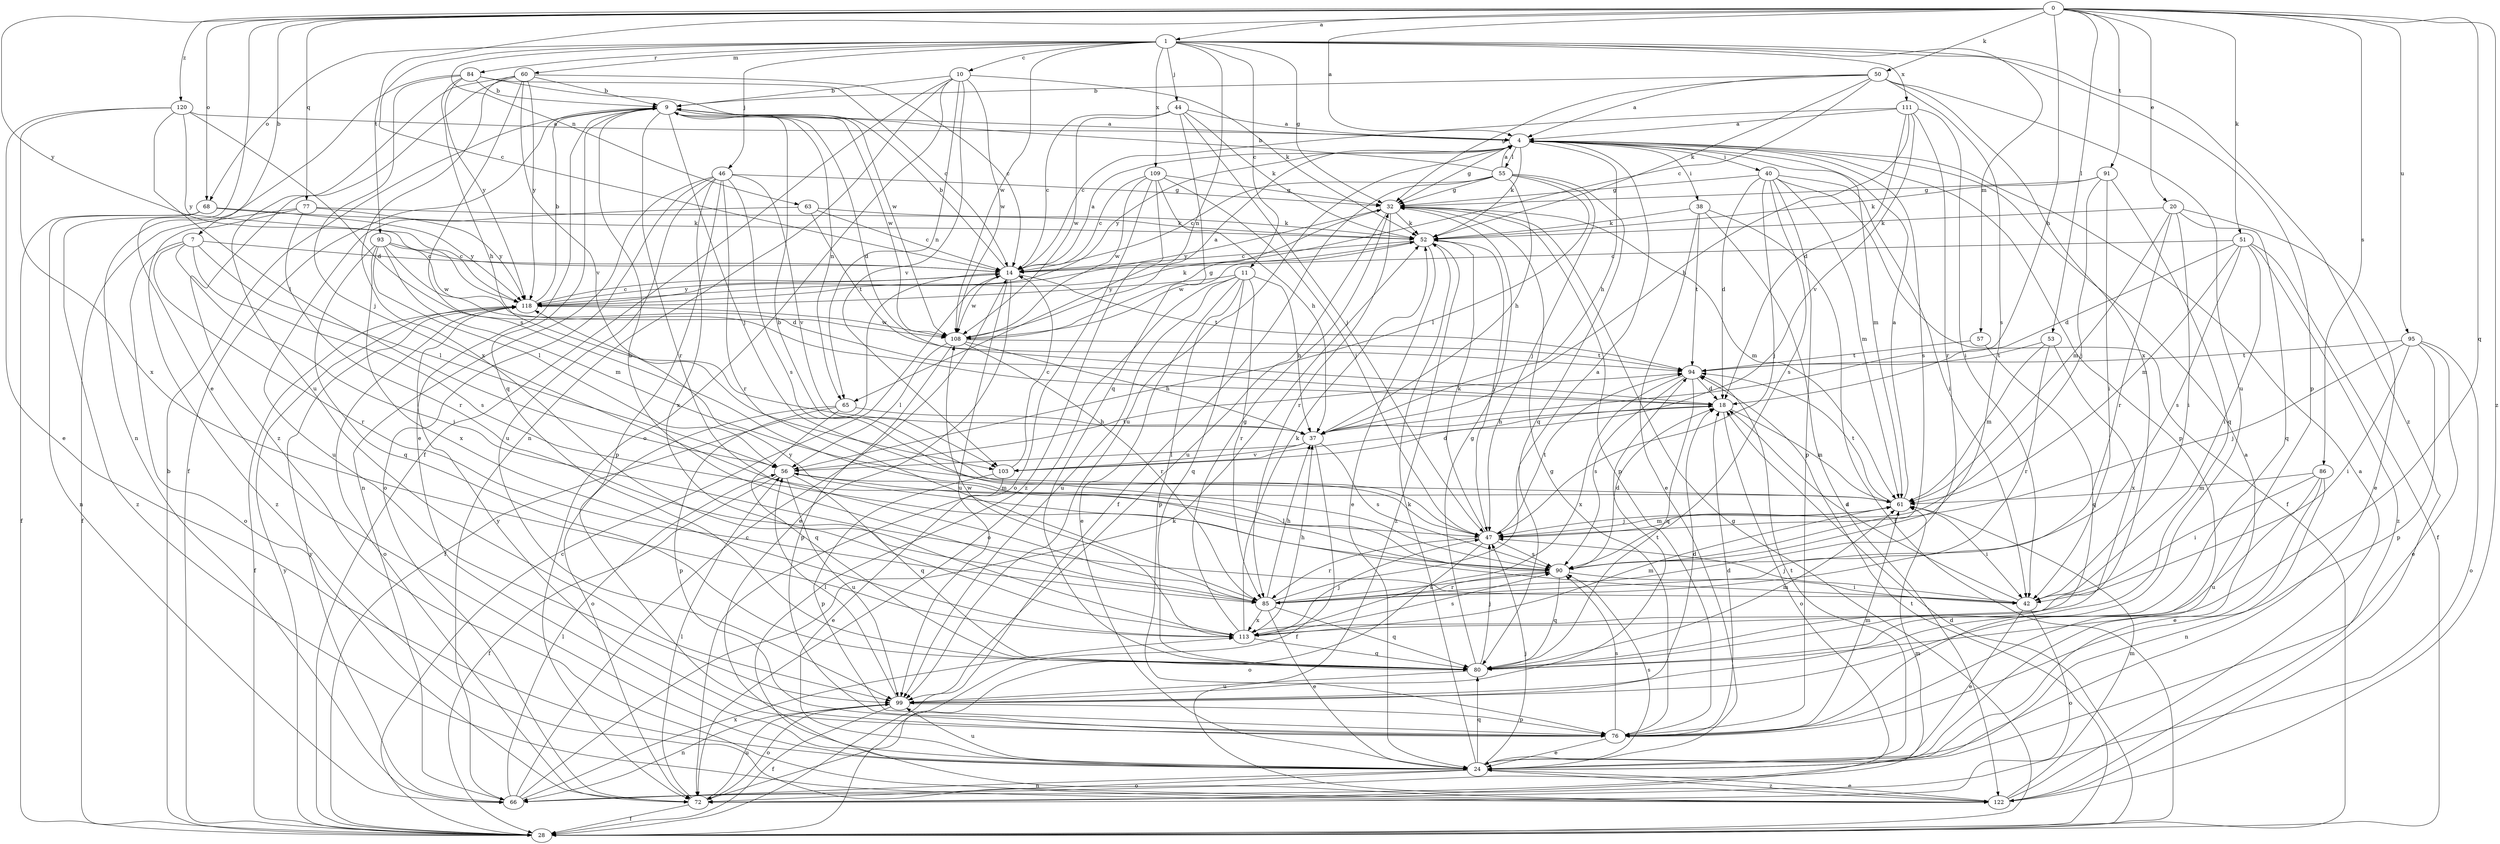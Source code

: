strict digraph  {
0;
1;
4;
7;
9;
10;
11;
14;
18;
20;
24;
28;
32;
37;
38;
40;
42;
44;
46;
47;
50;
51;
52;
53;
55;
56;
57;
60;
61;
63;
65;
66;
68;
72;
76;
77;
80;
84;
85;
86;
90;
91;
93;
94;
95;
99;
103;
108;
109;
111;
113;
118;
120;
122;
0 -> 1  [label=a];
0 -> 4  [label=a];
0 -> 7  [label=b];
0 -> 20  [label=e];
0 -> 24  [label=e];
0 -> 37  [label=h];
0 -> 50  [label=k];
0 -> 51  [label=k];
0 -> 53  [label=l];
0 -> 68  [label=o];
0 -> 77  [label=q];
0 -> 80  [label=q];
0 -> 86  [label=s];
0 -> 91  [label=t];
0 -> 93  [label=t];
0 -> 95  [label=u];
0 -> 118  [label=y];
0 -> 120  [label=z];
0 -> 122  [label=z];
1 -> 10  [label=c];
1 -> 11  [label=c];
1 -> 14  [label=c];
1 -> 32  [label=g];
1 -> 44  [label=j];
1 -> 46  [label=j];
1 -> 57  [label=m];
1 -> 60  [label=m];
1 -> 63  [label=n];
1 -> 65  [label=n];
1 -> 68  [label=o];
1 -> 76  [label=p];
1 -> 84  [label=r];
1 -> 108  [label=w];
1 -> 109  [label=x];
1 -> 111  [label=x];
1 -> 122  [label=z];
4 -> 32  [label=g];
4 -> 37  [label=h];
4 -> 38  [label=i];
4 -> 40  [label=i];
4 -> 52  [label=k];
4 -> 55  [label=l];
4 -> 61  [label=m];
4 -> 76  [label=p];
4 -> 90  [label=s];
4 -> 99  [label=u];
4 -> 118  [label=y];
7 -> 14  [label=c];
7 -> 42  [label=i];
7 -> 56  [label=l];
7 -> 72  [label=o];
7 -> 85  [label=r];
7 -> 90  [label=s];
9 -> 4  [label=a];
9 -> 18  [label=d];
9 -> 24  [label=e];
9 -> 28  [label=f];
9 -> 47  [label=j];
9 -> 65  [label=n];
9 -> 80  [label=q];
9 -> 85  [label=r];
9 -> 108  [label=w];
10 -> 9  [label=b];
10 -> 28  [label=f];
10 -> 52  [label=k];
10 -> 65  [label=n];
10 -> 66  [label=n];
10 -> 72  [label=o];
10 -> 103  [label=v];
10 -> 108  [label=w];
11 -> 24  [label=e];
11 -> 37  [label=h];
11 -> 72  [label=o];
11 -> 76  [label=p];
11 -> 80  [label=q];
11 -> 85  [label=r];
11 -> 99  [label=u];
11 -> 118  [label=y];
14 -> 4  [label=a];
14 -> 9  [label=b];
14 -> 24  [label=e];
14 -> 28  [label=f];
14 -> 94  [label=t];
14 -> 99  [label=u];
14 -> 108  [label=w];
14 -> 118  [label=y];
18 -> 37  [label=h];
18 -> 61  [label=m];
18 -> 72  [label=o];
20 -> 24  [label=e];
20 -> 42  [label=i];
20 -> 52  [label=k];
20 -> 61  [label=m];
20 -> 80  [label=q];
20 -> 85  [label=r];
24 -> 4  [label=a];
24 -> 47  [label=j];
24 -> 52  [label=k];
24 -> 66  [label=n];
24 -> 72  [label=o];
24 -> 80  [label=q];
24 -> 90  [label=s];
24 -> 94  [label=t];
24 -> 99  [label=u];
24 -> 122  [label=z];
28 -> 9  [label=b];
28 -> 14  [label=c];
28 -> 18  [label=d];
28 -> 32  [label=g];
28 -> 94  [label=t];
28 -> 118  [label=y];
32 -> 52  [label=k];
32 -> 61  [label=m];
32 -> 76  [label=p];
32 -> 85  [label=r];
32 -> 99  [label=u];
32 -> 118  [label=y];
37 -> 28  [label=f];
37 -> 56  [label=l];
37 -> 90  [label=s];
37 -> 103  [label=v];
38 -> 24  [label=e];
38 -> 28  [label=f];
38 -> 52  [label=k];
38 -> 94  [label=t];
38 -> 122  [label=z];
40 -> 18  [label=d];
40 -> 28  [label=f];
40 -> 32  [label=g];
40 -> 42  [label=i];
40 -> 47  [label=j];
40 -> 61  [label=m];
40 -> 76  [label=p];
40 -> 90  [label=s];
42 -> 18  [label=d];
42 -> 24  [label=e];
42 -> 47  [label=j];
42 -> 72  [label=o];
42 -> 118  [label=y];
44 -> 4  [label=a];
44 -> 14  [label=c];
44 -> 47  [label=j];
44 -> 52  [label=k];
44 -> 80  [label=q];
44 -> 108  [label=w];
46 -> 32  [label=g];
46 -> 66  [label=n];
46 -> 72  [label=o];
46 -> 76  [label=p];
46 -> 85  [label=r];
46 -> 90  [label=s];
46 -> 99  [label=u];
46 -> 103  [label=v];
46 -> 113  [label=x];
47 -> 9  [label=b];
47 -> 52  [label=k];
47 -> 61  [label=m];
47 -> 72  [label=o];
47 -> 85  [label=r];
47 -> 90  [label=s];
47 -> 94  [label=t];
50 -> 4  [label=a];
50 -> 9  [label=b];
50 -> 14  [label=c];
50 -> 32  [label=g];
50 -> 52  [label=k];
50 -> 90  [label=s];
50 -> 99  [label=u];
50 -> 113  [label=x];
51 -> 14  [label=c];
51 -> 18  [label=d];
51 -> 28  [label=f];
51 -> 42  [label=i];
51 -> 61  [label=m];
51 -> 90  [label=s];
51 -> 122  [label=z];
52 -> 14  [label=c];
52 -> 24  [label=e];
52 -> 47  [label=j];
52 -> 108  [label=w];
52 -> 122  [label=z];
53 -> 61  [label=m];
53 -> 85  [label=r];
53 -> 94  [label=t];
53 -> 113  [label=x];
55 -> 4  [label=a];
55 -> 9  [label=b];
55 -> 14  [label=c];
55 -> 28  [label=f];
55 -> 32  [label=g];
55 -> 37  [label=h];
55 -> 47  [label=j];
55 -> 56  [label=l];
55 -> 80  [label=q];
56 -> 28  [label=f];
56 -> 61  [label=m];
56 -> 80  [label=q];
56 -> 94  [label=t];
56 -> 99  [label=u];
57 -> 80  [label=q];
57 -> 94  [label=t];
60 -> 9  [label=b];
60 -> 14  [label=c];
60 -> 90  [label=s];
60 -> 99  [label=u];
60 -> 103  [label=v];
60 -> 113  [label=x];
60 -> 118  [label=y];
60 -> 122  [label=z];
61 -> 4  [label=a];
61 -> 42  [label=i];
61 -> 47  [label=j];
61 -> 94  [label=t];
63 -> 14  [label=c];
63 -> 52  [label=k];
63 -> 94  [label=t];
63 -> 99  [label=u];
65 -> 37  [label=h];
65 -> 72  [label=o];
65 -> 76  [label=p];
65 -> 80  [label=q];
66 -> 14  [label=c];
66 -> 52  [label=k];
66 -> 56  [label=l];
66 -> 61  [label=m];
66 -> 113  [label=x];
66 -> 118  [label=y];
68 -> 28  [label=f];
68 -> 52  [label=k];
68 -> 66  [label=n];
68 -> 118  [label=y];
68 -> 122  [label=z];
72 -> 28  [label=f];
72 -> 56  [label=l];
72 -> 99  [label=u];
76 -> 18  [label=d];
76 -> 24  [label=e];
76 -> 32  [label=g];
76 -> 61  [label=m];
76 -> 90  [label=s];
76 -> 118  [label=y];
77 -> 28  [label=f];
77 -> 52  [label=k];
77 -> 85  [label=r];
77 -> 118  [label=y];
77 -> 122  [label=z];
80 -> 32  [label=g];
80 -> 47  [label=j];
80 -> 61  [label=m];
80 -> 99  [label=u];
84 -> 9  [label=b];
84 -> 14  [label=c];
84 -> 37  [label=h];
84 -> 47  [label=j];
84 -> 66  [label=n];
84 -> 108  [label=w];
84 -> 118  [label=y];
85 -> 4  [label=a];
85 -> 9  [label=b];
85 -> 24  [label=e];
85 -> 37  [label=h];
85 -> 80  [label=q];
85 -> 90  [label=s];
85 -> 113  [label=x];
86 -> 24  [label=e];
86 -> 42  [label=i];
86 -> 61  [label=m];
86 -> 66  [label=n];
86 -> 99  [label=u];
90 -> 18  [label=d];
90 -> 42  [label=i];
90 -> 56  [label=l];
90 -> 80  [label=q];
90 -> 85  [label=r];
91 -> 32  [label=g];
91 -> 42  [label=i];
91 -> 47  [label=j];
91 -> 52  [label=k];
91 -> 80  [label=q];
93 -> 14  [label=c];
93 -> 18  [label=d];
93 -> 56  [label=l];
93 -> 61  [label=m];
93 -> 80  [label=q];
93 -> 108  [label=w];
93 -> 113  [label=x];
94 -> 18  [label=d];
94 -> 80  [label=q];
94 -> 90  [label=s];
94 -> 113  [label=x];
95 -> 24  [label=e];
95 -> 42  [label=i];
95 -> 47  [label=j];
95 -> 72  [label=o];
95 -> 76  [label=p];
95 -> 94  [label=t];
99 -> 18  [label=d];
99 -> 28  [label=f];
99 -> 56  [label=l];
99 -> 66  [label=n];
99 -> 72  [label=o];
99 -> 76  [label=p];
99 -> 94  [label=t];
103 -> 14  [label=c];
103 -> 18  [label=d];
103 -> 24  [label=e];
103 -> 76  [label=p];
108 -> 4  [label=a];
108 -> 32  [label=g];
108 -> 37  [label=h];
108 -> 56  [label=l];
108 -> 76  [label=p];
108 -> 85  [label=r];
108 -> 94  [label=t];
109 -> 14  [label=c];
109 -> 32  [label=g];
109 -> 37  [label=h];
109 -> 47  [label=j];
109 -> 72  [label=o];
109 -> 108  [label=w];
109 -> 122  [label=z];
111 -> 4  [label=a];
111 -> 14  [label=c];
111 -> 18  [label=d];
111 -> 37  [label=h];
111 -> 42  [label=i];
111 -> 85  [label=r];
111 -> 103  [label=v];
113 -> 32  [label=g];
113 -> 37  [label=h];
113 -> 47  [label=j];
113 -> 52  [label=k];
113 -> 61  [label=m];
113 -> 80  [label=q];
113 -> 90  [label=s];
113 -> 108  [label=w];
118 -> 9  [label=b];
118 -> 14  [label=c];
118 -> 28  [label=f];
118 -> 52  [label=k];
118 -> 72  [label=o];
118 -> 108  [label=w];
120 -> 4  [label=a];
120 -> 18  [label=d];
120 -> 24  [label=e];
120 -> 56  [label=l];
120 -> 113  [label=x];
120 -> 118  [label=y];
122 -> 4  [label=a];
122 -> 24  [label=e];
122 -> 61  [label=m];
}

